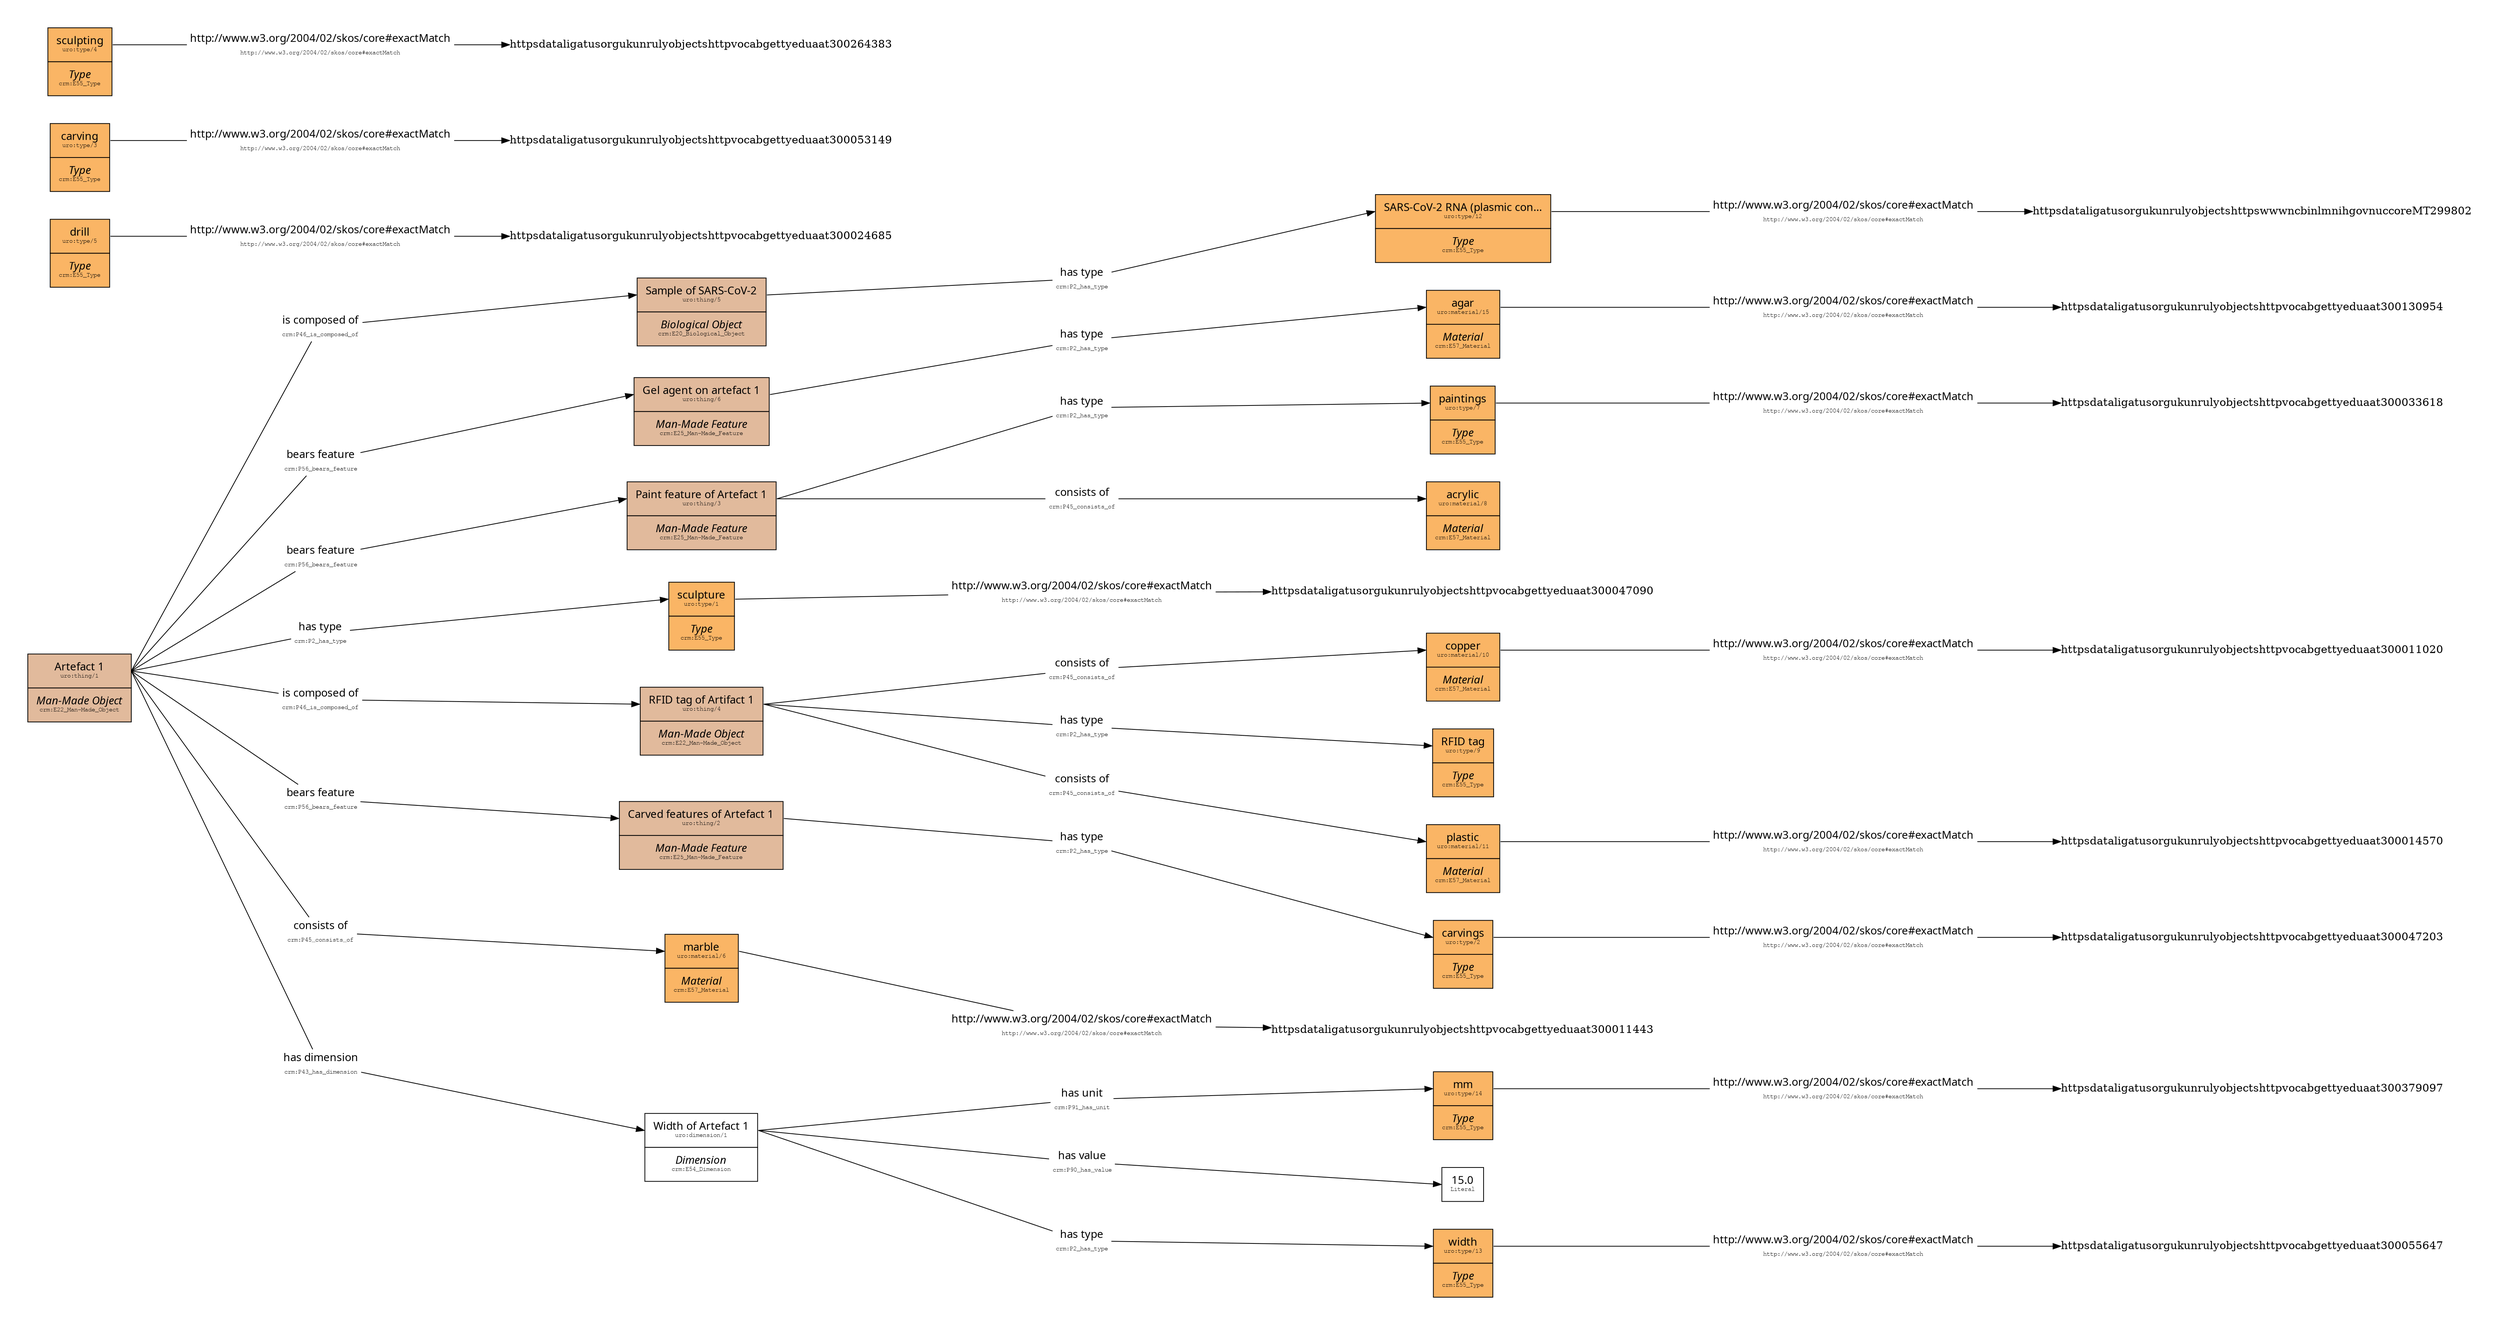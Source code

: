 // Unruly objects graph
digraph {
	nodesep=0.5 pad=0.5 rankdir=LR ranksep=1 splines=line
	node [margin=0 penwidth=3.0 shape=none]
	httpsdataligatusorgukunrulyobjectsthing3httpwwwcidoccrmorgcidoccrmP2_has_typehttpsdataligatusorgukunrulyobjectstype7 [label=<<TABLE BORDER="0" CELLBORDER="0"><TR><TD BGCOLOR = "white"><FONT FACE="Ubuntu">has type</FONT></TD></TR><TR><TD BGCOLOR = "white"><FONT FACE="FreeMono" POINT-SIZE="8">crm:P2_has_type</FONT></TD></TR></TABLE>>]
	httpsdataligatusorgukunrulyobjectsthing3:instance:e -> httpsdataligatusorgukunrulyobjectsthing3httpwwwcidoccrmorgcidoccrmP2_has_typehttpsdataligatusorgukunrulyobjectstype7 [arrowhead=none]
	httpsdataligatusorgukunrulyobjectsthing3httpwwwcidoccrmorgcidoccrmP2_has_typehttpsdataligatusorgukunrulyobjectstype7 -> httpsdataligatusorgukunrulyobjectstype7:instance:w
	httpsdataligatusorgukunrulyobjectstype12 [label=<<TABLE BORDER="0" CELLBORDER="1" CELLSPACING="0">                    <TR><TD PORT="instance" CELLPADDING="10" bgcolor="#FAB565"><FONT FACE="Ubuntu">SARS-CoV-2 RNA (plasmic con...</FONT><BR /><FONT FACE="FreeMono" POINT-SIZE="8">uro:type/12</FONT></TD></TR>                    <TR><TD PORT="class" CELLPADDING="10" bgcolor="#FAB565"><FONT FACE="Ubuntu"><I>Type</I></FONT><BR /><FONT FACE="FreeMono" POINT-SIZE="8">crm:E55_Type</FONT></TD></TR>                    </TABLE>>]
	"httpsdataligatusorgukunrulyobjectstype1httpwwww3org200402skoscore#exactMatchhttpsdataligatusorgukunrulyobjectshttpvocabgettyeduaat300047090" [label=<<TABLE BORDER="0" CELLBORDER="0"><TR><TD BGCOLOR = "white"><FONT FACE="Ubuntu">http://www.w3.org/2004/02/skos/core#exactMatch</FONT></TD></TR><TR><TD BGCOLOR = "white"><FONT FACE="FreeMono" POINT-SIZE="8">http://www.w3.org/2004/02/skos/core#exactMatch</FONT></TD></TR></TABLE>>]
	httpsdataligatusorgukunrulyobjectstype1:instance:e -> "httpsdataligatusorgukunrulyobjectstype1httpwwww3org200402skoscore#exactMatchhttpsdataligatusorgukunrulyobjectshttpvocabgettyeduaat300047090" [arrowhead=none]
	"httpsdataligatusorgukunrulyobjectstype1httpwwww3org200402skoscore#exactMatchhttpsdataligatusorgukunrulyobjectshttpvocabgettyeduaat300047090" -> httpsdataligatusorgukunrulyobjectshttpvocabgettyeduaat300047090:instance:w
	httpsdataligatusorgukunrulyobjectsthing1httpwwwcidoccrmorgcidoccrmP46_is_composed_ofhttpsdataligatusorgukunrulyobjectsthing5 [label=<<TABLE BORDER="0" CELLBORDER="0"><TR><TD BGCOLOR = "white"><FONT FACE="Ubuntu">is composed of</FONT></TD></TR><TR><TD BGCOLOR = "white"><FONT FACE="FreeMono" POINT-SIZE="8">crm:P46_is_composed_of</FONT></TD></TR></TABLE>>]
	httpsdataligatusorgukunrulyobjectsthing1:instance:e -> httpsdataligatusorgukunrulyobjectsthing1httpwwwcidoccrmorgcidoccrmP46_is_composed_ofhttpsdataligatusorgukunrulyobjectsthing5 [arrowhead=none]
	httpsdataligatusorgukunrulyobjectsthing1httpwwwcidoccrmorgcidoccrmP46_is_composed_ofhttpsdataligatusorgukunrulyobjectsthing5 -> httpsdataligatusorgukunrulyobjectsthing5:instance:w
	httpsdataligatusorgukunrulyobjectsthing1httpwwwcidoccrmorgcidoccrmP56_bears_featurehttpsdataligatusorgukunrulyobjectsthing6 [label=<<TABLE BORDER="0" CELLBORDER="0"><TR><TD BGCOLOR = "white"><FONT FACE="Ubuntu">bears feature</FONT></TD></TR><TR><TD BGCOLOR = "white"><FONT FACE="FreeMono" POINT-SIZE="8">crm:P56_bears_feature</FONT></TD></TR></TABLE>>]
	httpsdataligatusorgukunrulyobjectsthing1:instance:e -> httpsdataligatusorgukunrulyobjectsthing1httpwwwcidoccrmorgcidoccrmP56_bears_featurehttpsdataligatusorgukunrulyobjectsthing6 [arrowhead=none]
	httpsdataligatusorgukunrulyobjectsthing1httpwwwcidoccrmorgcidoccrmP56_bears_featurehttpsdataligatusorgukunrulyobjectsthing6 -> httpsdataligatusorgukunrulyobjectsthing6:instance:w
	"httpsdataligatusorgukunrulyobjectstype2httpwwww3org200402skoscore#exactMatchhttpsdataligatusorgukunrulyobjectshttpvocabgettyeduaat300047203" [label=<<TABLE BORDER="0" CELLBORDER="0"><TR><TD BGCOLOR = "white"><FONT FACE="Ubuntu">http://www.w3.org/2004/02/skos/core#exactMatch</FONT></TD></TR><TR><TD BGCOLOR = "white"><FONT FACE="FreeMono" POINT-SIZE="8">http://www.w3.org/2004/02/skos/core#exactMatch</FONT></TD></TR></TABLE>>]
	httpsdataligatusorgukunrulyobjectstype2:instance:e -> "httpsdataligatusorgukunrulyobjectstype2httpwwww3org200402skoscore#exactMatchhttpsdataligatusorgukunrulyobjectshttpvocabgettyeduaat300047203" [arrowhead=none]
	"httpsdataligatusorgukunrulyobjectstype2httpwwww3org200402skoscore#exactMatchhttpsdataligatusorgukunrulyobjectshttpvocabgettyeduaat300047203" -> httpsdataligatusorgukunrulyobjectshttpvocabgettyeduaat300047203:instance:w
	httpsdataligatusorgukunrulyobjectstype14 [label=<<TABLE BORDER="0" CELLBORDER="1" CELLSPACING="0">                    <TR><TD PORT="instance" CELLPADDING="10" bgcolor="#FAB565"><FONT FACE="Ubuntu">mm</FONT><BR /><FONT FACE="FreeMono" POINT-SIZE="8">uro:type/14</FONT></TD></TR>                    <TR><TD PORT="class" CELLPADDING="10" bgcolor="#FAB565"><FONT FACE="Ubuntu"><I>Type</I></FONT><BR /><FONT FACE="FreeMono" POINT-SIZE="8">crm:E55_Type</FONT></TD></TR>                    </TABLE>>]
	httpsdataligatusorgukunrulyobjectsmaterial15 [label=<<TABLE BORDER="0" CELLBORDER="1" CELLSPACING="0">                    <TR><TD PORT="instance" CELLPADDING="10" bgcolor="#FAB565"><FONT FACE="Ubuntu">agar</FONT><BR /><FONT FACE="FreeMono" POINT-SIZE="8">uro:material/15</FONT></TD></TR>                    <TR><TD PORT="class" CELLPADDING="10" bgcolor="#FAB565"><FONT FACE="Ubuntu"><I>Material</I></FONT><BR /><FONT FACE="FreeMono" POINT-SIZE="8">crm:E57_Material</FONT></TD></TR>                    </TABLE>>]
	httpsdataligatusorgukunrulyobjectsdimension1httpwwwcidoccrmorgcidoccrmP91_has_unithttpsdataligatusorgukunrulyobjectstype14 [label=<<TABLE BORDER="0" CELLBORDER="0"><TR><TD BGCOLOR = "white"><FONT FACE="Ubuntu">has unit</FONT></TD></TR><TR><TD BGCOLOR = "white"><FONT FACE="FreeMono" POINT-SIZE="8">crm:P91_has_unit</FONT></TD></TR></TABLE>>]
	httpsdataligatusorgukunrulyobjectsdimension1:instance:e -> httpsdataligatusorgukunrulyobjectsdimension1httpwwwcidoccrmorgcidoccrmP91_has_unithttpsdataligatusorgukunrulyobjectstype14 [arrowhead=none]
	httpsdataligatusorgukunrulyobjectsdimension1httpwwwcidoccrmorgcidoccrmP91_has_unithttpsdataligatusorgukunrulyobjectstype14 -> httpsdataligatusorgukunrulyobjectstype14:instance:w
	httpsdataligatusorgukunrulyobjectstype5 [label=<<TABLE BORDER="0" CELLBORDER="1" CELLSPACING="0">                    <TR><TD PORT="instance" CELLPADDING="10" bgcolor="#FAB565"><FONT FACE="Ubuntu">drill</FONT><BR /><FONT FACE="FreeMono" POINT-SIZE="8">uro:type/5</FONT></TD></TR>                    <TR><TD PORT="class" CELLPADDING="10" bgcolor="#FAB565"><FONT FACE="Ubuntu"><I>Type</I></FONT><BR /><FONT FACE="FreeMono" POINT-SIZE="8">crm:E55_Type</FONT></TD></TR>                    </TABLE>>]
	httpsdataligatusorgukunrulyobjectsthing5httpwwwcidoccrmorgcidoccrmP2_has_typehttpsdataligatusorgukunrulyobjectstype12 [label=<<TABLE BORDER="0" CELLBORDER="0"><TR><TD BGCOLOR = "white"><FONT FACE="Ubuntu">has type</FONT></TD></TR><TR><TD BGCOLOR = "white"><FONT FACE="FreeMono" POINT-SIZE="8">crm:P2_has_type</FONT></TD></TR></TABLE>>]
	httpsdataligatusorgukunrulyobjectsthing5:instance:e -> httpsdataligatusorgukunrulyobjectsthing5httpwwwcidoccrmorgcidoccrmP2_has_typehttpsdataligatusorgukunrulyobjectstype12 [arrowhead=none]
	httpsdataligatusorgukunrulyobjectsthing5httpwwwcidoccrmorgcidoccrmP2_has_typehttpsdataligatusorgukunrulyobjectstype12 -> httpsdataligatusorgukunrulyobjectstype12:instance:w
	httpsdataligatusorgukunrulyobjectsthing1 [label=<<TABLE BORDER="0" CELLBORDER="1" CELLSPACING="0">                    <TR><TD PORT="instance" CELLPADDING="10" bgcolor="#E1BA9C"><FONT FACE="Ubuntu">Artefact 1</FONT><BR /><FONT FACE="FreeMono" POINT-SIZE="8">uro:thing/1</FONT></TD></TR>                    <TR><TD PORT="class" CELLPADDING="10" bgcolor="#E1BA9C"><FONT FACE="Ubuntu"><I>Man-Made Object</I></FONT><BR /><FONT FACE="FreeMono" POINT-SIZE="8">crm:E22_Man-Made_Object</FONT></TD></TR>                    </TABLE>>]
	httpsdataligatusorgukunrulyobjectsthing1httpwwwcidoccrmorgcidoccrmP56_bears_featurehttpsdataligatusorgukunrulyobjectsthing3 [label=<<TABLE BORDER="0" CELLBORDER="0"><TR><TD BGCOLOR = "white"><FONT FACE="Ubuntu">bears feature</FONT></TD></TR><TR><TD BGCOLOR = "white"><FONT FACE="FreeMono" POINT-SIZE="8">crm:P56_bears_feature</FONT></TD></TR></TABLE>>]
	httpsdataligatusorgukunrulyobjectsthing1:instance:e -> httpsdataligatusorgukunrulyobjectsthing1httpwwwcidoccrmorgcidoccrmP56_bears_featurehttpsdataligatusorgukunrulyobjectsthing3 [arrowhead=none]
	httpsdataligatusorgukunrulyobjectsthing1httpwwwcidoccrmorgcidoccrmP56_bears_featurehttpsdataligatusorgukunrulyobjectsthing3 -> httpsdataligatusorgukunrulyobjectsthing3:instance:w
	httpsdataligatusorgukunrulyobjectstype9 [label=<<TABLE BORDER="0" CELLBORDER="1" CELLSPACING="0">                    <TR><TD PORT="instance" CELLPADDING="10" bgcolor="#FAB565"><FONT FACE="Ubuntu">RFID tag</FONT><BR /><FONT FACE="FreeMono" POINT-SIZE="8">uro:type/9</FONT></TD></TR>                    <TR><TD PORT="class" CELLPADDING="10" bgcolor="#FAB565"><FONT FACE="Ubuntu"><I>Type</I></FONT><BR /><FONT FACE="FreeMono" POINT-SIZE="8">crm:E55_Type</FONT></TD></TR>                    </TABLE>>]
	httpsdataligatusorgukunrulyobjectsthing1httpwwwcidoccrmorgcidoccrmP2_has_typehttpsdataligatusorgukunrulyobjectstype1 [label=<<TABLE BORDER="0" CELLBORDER="0"><TR><TD BGCOLOR = "white"><FONT FACE="Ubuntu">has type</FONT></TD></TR><TR><TD BGCOLOR = "white"><FONT FACE="FreeMono" POINT-SIZE="8">crm:P2_has_type</FONT></TD></TR></TABLE>>]
	httpsdataligatusorgukunrulyobjectsthing1:instance:e -> httpsdataligatusorgukunrulyobjectsthing1httpwwwcidoccrmorgcidoccrmP2_has_typehttpsdataligatusorgukunrulyobjectstype1 [arrowhead=none]
	httpsdataligatusorgukunrulyobjectsthing1httpwwwcidoccrmorgcidoccrmP2_has_typehttpsdataligatusorgukunrulyobjectstype1 -> httpsdataligatusorgukunrulyobjectstype1:instance:w
	"httpsdataligatusorgukunrulyobjectsmaterial6httpwwww3org200402skoscore#exactMatchhttpsdataligatusorgukunrulyobjectshttpvocabgettyeduaat300011443" [label=<<TABLE BORDER="0" CELLBORDER="0"><TR><TD BGCOLOR = "white"><FONT FACE="Ubuntu">http://www.w3.org/2004/02/skos/core#exactMatch</FONT></TD></TR><TR><TD BGCOLOR = "white"><FONT FACE="FreeMono" POINT-SIZE="8">http://www.w3.org/2004/02/skos/core#exactMatch</FONT></TD></TR></TABLE>>]
	httpsdataligatusorgukunrulyobjectsmaterial6:instance:e -> "httpsdataligatusorgukunrulyobjectsmaterial6httpwwww3org200402skoscore#exactMatchhttpsdataligatusorgukunrulyobjectshttpvocabgettyeduaat300011443" [arrowhead=none]
	"httpsdataligatusorgukunrulyobjectsmaterial6httpwwww3org200402skoscore#exactMatchhttpsdataligatusorgukunrulyobjectshttpvocabgettyeduaat300011443" -> httpsdataligatusorgukunrulyobjectshttpvocabgettyeduaat300011443:instance:w
	httpsdataligatusorgukunrulyobjectsthing1httpwwwcidoccrmorgcidoccrmP46_is_composed_ofhttpsdataligatusorgukunrulyobjectsthing4 [label=<<TABLE BORDER="0" CELLBORDER="0"><TR><TD BGCOLOR = "white"><FONT FACE="Ubuntu">is composed of</FONT></TD></TR><TR><TD BGCOLOR = "white"><FONT FACE="FreeMono" POINT-SIZE="8">crm:P46_is_composed_of</FONT></TD></TR></TABLE>>]
	httpsdataligatusorgukunrulyobjectsthing1:instance:e -> httpsdataligatusorgukunrulyobjectsthing1httpwwwcidoccrmorgcidoccrmP46_is_composed_ofhttpsdataligatusorgukunrulyobjectsthing4 [arrowhead=none]
	httpsdataligatusorgukunrulyobjectsthing1httpwwwcidoccrmorgcidoccrmP46_is_composed_ofhttpsdataligatusorgukunrulyobjectsthing4 -> httpsdataligatusorgukunrulyobjectsthing4:instance:w
	httpsdataligatusorgukunrulyobjectsthing4httpwwwcidoccrmorgcidoccrmP45_consists_ofhttpsdataligatusorgukunrulyobjectsmaterial10 [label=<<TABLE BORDER="0" CELLBORDER="0"><TR><TD BGCOLOR = "white"><FONT FACE="Ubuntu">consists of</FONT></TD></TR><TR><TD BGCOLOR = "white"><FONT FACE="FreeMono" POINT-SIZE="8">crm:P45_consists_of</FONT></TD></TR></TABLE>>]
	httpsdataligatusorgukunrulyobjectsthing4:instance:e -> httpsdataligatusorgukunrulyobjectsthing4httpwwwcidoccrmorgcidoccrmP45_consists_ofhttpsdataligatusorgukunrulyobjectsmaterial10 [arrowhead=none]
	httpsdataligatusorgukunrulyobjectsthing4httpwwwcidoccrmorgcidoccrmP45_consists_ofhttpsdataligatusorgukunrulyobjectsmaterial10 -> httpsdataligatusorgukunrulyobjectsmaterial10:instance:w
	httpsdataligatusorgukunrulyobjectsthing3httpwwwcidoccrmorgcidoccrmP45_consists_ofhttpsdataligatusorgukunrulyobjectsmaterial8 [label=<<TABLE BORDER="0" CELLBORDER="0"><TR><TD BGCOLOR = "white"><FONT FACE="Ubuntu">consists of</FONT></TD></TR><TR><TD BGCOLOR = "white"><FONT FACE="FreeMono" POINT-SIZE="8">crm:P45_consists_of</FONT></TD></TR></TABLE>>]
	httpsdataligatusorgukunrulyobjectsthing3:instance:e -> httpsdataligatusorgukunrulyobjectsthing3httpwwwcidoccrmorgcidoccrmP45_consists_ofhttpsdataligatusorgukunrulyobjectsmaterial8 [arrowhead=none]
	httpsdataligatusorgukunrulyobjectsthing3httpwwwcidoccrmorgcidoccrmP45_consists_ofhttpsdataligatusorgukunrulyobjectsmaterial8 -> httpsdataligatusorgukunrulyobjectsmaterial8:instance:w
	"httpsdataligatusorgukunrulyobjectsmaterial11httpwwww3org200402skoscore#exactMatchhttpsdataligatusorgukunrulyobjectshttpvocabgettyeduaat300014570" [label=<<TABLE BORDER="0" CELLBORDER="0"><TR><TD BGCOLOR = "white"><FONT FACE="Ubuntu">http://www.w3.org/2004/02/skos/core#exactMatch</FONT></TD></TR><TR><TD BGCOLOR = "white"><FONT FACE="FreeMono" POINT-SIZE="8">http://www.w3.org/2004/02/skos/core#exactMatch</FONT></TD></TR></TABLE>>]
	httpsdataligatusorgukunrulyobjectsmaterial11:instance:e -> "httpsdataligatusorgukunrulyobjectsmaterial11httpwwww3org200402skoscore#exactMatchhttpsdataligatusorgukunrulyobjectshttpvocabgettyeduaat300014570" [arrowhead=none]
	"httpsdataligatusorgukunrulyobjectsmaterial11httpwwww3org200402skoscore#exactMatchhttpsdataligatusorgukunrulyobjectshttpvocabgettyeduaat300014570" -> httpsdataligatusorgukunrulyobjectshttpvocabgettyeduaat300014570:instance:w
	httpsdataligatusorgukunrulyobjectstype3 [label=<<TABLE BORDER="0" CELLBORDER="1" CELLSPACING="0">                    <TR><TD PORT="instance" CELLPADDING="10" bgcolor="#FAB565"><FONT FACE="Ubuntu">carving</FONT><BR /><FONT FACE="FreeMono" POINT-SIZE="8">uro:type/3</FONT></TD></TR>                    <TR><TD PORT="class" CELLPADDING="10" bgcolor="#FAB565"><FONT FACE="Ubuntu"><I>Type</I></FONT><BR /><FONT FACE="FreeMono" POINT-SIZE="8">crm:E55_Type</FONT></TD></TR>                    </TABLE>>]
	"httpsdataligatusorgukunrulyobjectstype3httpwwww3org200402skoscore#exactMatchhttpsdataligatusorgukunrulyobjectshttpvocabgettyeduaat300053149" [label=<<TABLE BORDER="0" CELLBORDER="0"><TR><TD BGCOLOR = "white"><FONT FACE="Ubuntu">http://www.w3.org/2004/02/skos/core#exactMatch</FONT></TD></TR><TR><TD BGCOLOR = "white"><FONT FACE="FreeMono" POINT-SIZE="8">http://www.w3.org/2004/02/skos/core#exactMatch</FONT></TD></TR></TABLE>>]
	httpsdataligatusorgukunrulyobjectstype3:instance:e -> "httpsdataligatusorgukunrulyobjectstype3httpwwww3org200402skoscore#exactMatchhttpsdataligatusorgukunrulyobjectshttpvocabgettyeduaat300053149" [arrowhead=none]
	"httpsdataligatusorgukunrulyobjectstype3httpwwww3org200402skoscore#exactMatchhttpsdataligatusorgukunrulyobjectshttpvocabgettyeduaat300053149" -> httpsdataligatusorgukunrulyobjectshttpvocabgettyeduaat300053149:instance:w
	httpsdataligatusorgukunrulyobjectstype2 [label=<<TABLE BORDER="0" CELLBORDER="1" CELLSPACING="0">                    <TR><TD PORT="instance" CELLPADDING="10" bgcolor="#FAB565"><FONT FACE="Ubuntu">carvings</FONT><BR /><FONT FACE="FreeMono" POINT-SIZE="8">uro:type/2</FONT></TD></TR>                    <TR><TD PORT="class" CELLPADDING="10" bgcolor="#FAB565"><FONT FACE="Ubuntu"><I>Type</I></FONT><BR /><FONT FACE="FreeMono" POINT-SIZE="8">crm:E55_Type</FONT></TD></TR>                    </TABLE>>]
	httpsdataligatusorgukunrulyobjectsmaterial10 [label=<<TABLE BORDER="0" CELLBORDER="1" CELLSPACING="0">                    <TR><TD PORT="instance" CELLPADDING="10" bgcolor="#FAB565"><FONT FACE="Ubuntu">copper</FONT><BR /><FONT FACE="FreeMono" POINT-SIZE="8">uro:material/10</FONT></TD></TR>                    <TR><TD PORT="class" CELLPADDING="10" bgcolor="#FAB565"><FONT FACE="Ubuntu"><I>Material</I></FONT><BR /><FONT FACE="FreeMono" POINT-SIZE="8">crm:E57_Material</FONT></TD></TR>                    </TABLE>>]
	httpsdataligatusorgukunrulyobjectsthing1httpwwwcidoccrmorgcidoccrmP56_bears_featurehttpsdataligatusorgukunrulyobjectsthing2 [label=<<TABLE BORDER="0" CELLBORDER="0"><TR><TD BGCOLOR = "white"><FONT FACE="Ubuntu">bears feature</FONT></TD></TR><TR><TD BGCOLOR = "white"><FONT FACE="FreeMono" POINT-SIZE="8">crm:P56_bears_feature</FONT></TD></TR></TABLE>>]
	httpsdataligatusorgukunrulyobjectsthing1:instance:e -> httpsdataligatusorgukunrulyobjectsthing1httpwwwcidoccrmorgcidoccrmP56_bears_featurehttpsdataligatusorgukunrulyobjectsthing2 [arrowhead=none]
	httpsdataligatusorgukunrulyobjectsthing1httpwwwcidoccrmorgcidoccrmP56_bears_featurehttpsdataligatusorgukunrulyobjectsthing2 -> httpsdataligatusorgukunrulyobjectsthing2:instance:w
	aa42e10861814c848ab006c3c2141db9 [label=<<TABLE BORDER="0" CELLBORDER="1" CELLSPACING="0">                        <TR><TD PORT="instance" CELLPADDING="10" bgcolor="white"><FONT FACE="Ubuntu">15.0</FONT><BR /><FONT FACE="FreeMono" POINT-SIZE="8">Literal</FONT></TD></TR>                        </TABLE>>]
	httpsdataligatusorgukunrulyobjectsdimension1httpwwwcidoccrmorgcidoccrmP90_has_valueaa42e10861814c848ab006c3c2141db9 [label=<<TABLE BORDER="0" CELLBORDER="0"><TR><TD BGCOLOR = "white"><FONT FACE="Ubuntu">has value</FONT></TD></TR><TR><TD BGCOLOR = "white"><FONT FACE="FreeMono" POINT-SIZE="8">crm:P90_has_value</FONT></TD></TR></TABLE>>]
	httpsdataligatusorgukunrulyobjectsdimension1:instance:e -> httpsdataligatusorgukunrulyobjectsdimension1httpwwwcidoccrmorgcidoccrmP90_has_valueaa42e10861814c848ab006c3c2141db9 [arrowhead=none]
	httpsdataligatusorgukunrulyobjectsdimension1httpwwwcidoccrmorgcidoccrmP90_has_valueaa42e10861814c848ab006c3c2141db9 -> aa42e10861814c848ab006c3c2141db9:instance:w
	httpsdataligatusorgukunrulyobjectstype1 [label=<<TABLE BORDER="0" CELLBORDER="1" CELLSPACING="0">                    <TR><TD PORT="instance" CELLPADDING="10" bgcolor="#FAB565"><FONT FACE="Ubuntu">sculpture</FONT><BR /><FONT FACE="FreeMono" POINT-SIZE="8">uro:type/1</FONT></TD></TR>                    <TR><TD PORT="class" CELLPADDING="10" bgcolor="#FAB565"><FONT FACE="Ubuntu"><I>Type</I></FONT><BR /><FONT FACE="FreeMono" POINT-SIZE="8">crm:E55_Type</FONT></TD></TR>                    </TABLE>>]
	httpsdataligatusorgukunrulyobjectstype13 [label=<<TABLE BORDER="0" CELLBORDER="1" CELLSPACING="0">                    <TR><TD PORT="instance" CELLPADDING="10" bgcolor="#FAB565"><FONT FACE="Ubuntu">width</FONT><BR /><FONT FACE="FreeMono" POINT-SIZE="8">uro:type/13</FONT></TD></TR>                    <TR><TD PORT="class" CELLPADDING="10" bgcolor="#FAB565"><FONT FACE="Ubuntu"><I>Type</I></FONT><BR /><FONT FACE="FreeMono" POINT-SIZE="8">crm:E55_Type</FONT></TD></TR>                    </TABLE>>]
	"httpsdataligatusorgukunrulyobjectstype5httpwwww3org200402skoscore#exactMatchhttpsdataligatusorgukunrulyobjectshttpvocabgettyeduaat300024685" [label=<<TABLE BORDER="0" CELLBORDER="0"><TR><TD BGCOLOR = "white"><FONT FACE="Ubuntu">http://www.w3.org/2004/02/skos/core#exactMatch</FONT></TD></TR><TR><TD BGCOLOR = "white"><FONT FACE="FreeMono" POINT-SIZE="8">http://www.w3.org/2004/02/skos/core#exactMatch</FONT></TD></TR></TABLE>>]
	httpsdataligatusorgukunrulyobjectstype5:instance:e -> "httpsdataligatusorgukunrulyobjectstype5httpwwww3org200402skoscore#exactMatchhttpsdataligatusorgukunrulyobjectshttpvocabgettyeduaat300024685" [arrowhead=none]
	"httpsdataligatusorgukunrulyobjectstype5httpwwww3org200402skoscore#exactMatchhttpsdataligatusorgukunrulyobjectshttpvocabgettyeduaat300024685" -> httpsdataligatusorgukunrulyobjectshttpvocabgettyeduaat300024685:instance:w
	httpsdataligatusorgukunrulyobjectsthing1httpwwwcidoccrmorgcidoccrmP45_consists_ofhttpsdataligatusorgukunrulyobjectsmaterial6 [label=<<TABLE BORDER="0" CELLBORDER="0"><TR><TD BGCOLOR = "white"><FONT FACE="Ubuntu">consists of</FONT></TD></TR><TR><TD BGCOLOR = "white"><FONT FACE="FreeMono" POINT-SIZE="8">crm:P45_consists_of</FONT></TD></TR></TABLE>>]
	httpsdataligatusorgukunrulyobjectsthing1:instance:e -> httpsdataligatusorgukunrulyobjectsthing1httpwwwcidoccrmorgcidoccrmP45_consists_ofhttpsdataligatusorgukunrulyobjectsmaterial6 [arrowhead=none]
	httpsdataligatusorgukunrulyobjectsthing1httpwwwcidoccrmorgcidoccrmP45_consists_ofhttpsdataligatusorgukunrulyobjectsmaterial6 -> httpsdataligatusorgukunrulyobjectsmaterial6:instance:w
	httpsdataligatusorgukunrulyobjectsthing6httpwwwcidoccrmorgcidoccrmP2_has_typehttpsdataligatusorgukunrulyobjectsmaterial15 [label=<<TABLE BORDER="0" CELLBORDER="0"><TR><TD BGCOLOR = "white"><FONT FACE="Ubuntu">has type</FONT></TD></TR><TR><TD BGCOLOR = "white"><FONT FACE="FreeMono" POINT-SIZE="8">crm:P2_has_type</FONT></TD></TR></TABLE>>]
	httpsdataligatusorgukunrulyobjectsthing6:instance:e -> httpsdataligatusorgukunrulyobjectsthing6httpwwwcidoccrmorgcidoccrmP2_has_typehttpsdataligatusorgukunrulyobjectsmaterial15 [arrowhead=none]
	httpsdataligatusorgukunrulyobjectsthing6httpwwwcidoccrmorgcidoccrmP2_has_typehttpsdataligatusorgukunrulyobjectsmaterial15 -> httpsdataligatusorgukunrulyobjectsmaterial15:instance:w
	httpsdataligatusorgukunrulyobjectsthing1httpwwwcidoccrmorgcidoccrmP43_has_dimensionhttpsdataligatusorgukunrulyobjectsdimension1 [label=<<TABLE BORDER="0" CELLBORDER="0"><TR><TD BGCOLOR = "white"><FONT FACE="Ubuntu">has dimension</FONT></TD></TR><TR><TD BGCOLOR = "white"><FONT FACE="FreeMono" POINT-SIZE="8">crm:P43_has_dimension</FONT></TD></TR></TABLE>>]
	httpsdataligatusorgukunrulyobjectsthing1:instance:e -> httpsdataligatusorgukunrulyobjectsthing1httpwwwcidoccrmorgcidoccrmP43_has_dimensionhttpsdataligatusorgukunrulyobjectsdimension1 [arrowhead=none]
	httpsdataligatusorgukunrulyobjectsthing1httpwwwcidoccrmorgcidoccrmP43_has_dimensionhttpsdataligatusorgukunrulyobjectsdimension1 -> httpsdataligatusorgukunrulyobjectsdimension1:instance:w
	httpsdataligatusorgukunrulyobjectsmaterial11 [label=<<TABLE BORDER="0" CELLBORDER="1" CELLSPACING="0">                    <TR><TD PORT="instance" CELLPADDING="10" bgcolor="#FAB565"><FONT FACE="Ubuntu">plastic</FONT><BR /><FONT FACE="FreeMono" POINT-SIZE="8">uro:material/11</FONT></TD></TR>                    <TR><TD PORT="class" CELLPADDING="10" bgcolor="#FAB565"><FONT FACE="Ubuntu"><I>Material</I></FONT><BR /><FONT FACE="FreeMono" POINT-SIZE="8">crm:E57_Material</FONT></TD></TR>                    </TABLE>>]
	httpsdataligatusorgukunrulyobjectsthing3 [label=<<TABLE BORDER="0" CELLBORDER="1" CELLSPACING="0">                    <TR><TD PORT="instance" CELLPADDING="10" bgcolor="#E1BA9C"><FONT FACE="Ubuntu">Paint feature of Artefact 1</FONT><BR /><FONT FACE="FreeMono" POINT-SIZE="8">uro:thing/3</FONT></TD></TR>                    <TR><TD PORT="class" CELLPADDING="10" bgcolor="#E1BA9C"><FONT FACE="Ubuntu"><I>Man-Made Feature</I></FONT><BR /><FONT FACE="FreeMono" POINT-SIZE="8">crm:E25_Man-Made_Feature</FONT></TD></TR>                    </TABLE>>]
	httpsdataligatusorgukunrulyobjectsthing4httpwwwcidoccrmorgcidoccrmP2_has_typehttpsdataligatusorgukunrulyobjectstype9 [label=<<TABLE BORDER="0" CELLBORDER="0"><TR><TD BGCOLOR = "white"><FONT FACE="Ubuntu">has type</FONT></TD></TR><TR><TD BGCOLOR = "white"><FONT FACE="FreeMono" POINT-SIZE="8">crm:P2_has_type</FONT></TD></TR></TABLE>>]
	httpsdataligatusorgukunrulyobjectsthing4:instance:e -> httpsdataligatusorgukunrulyobjectsthing4httpwwwcidoccrmorgcidoccrmP2_has_typehttpsdataligatusorgukunrulyobjectstype9 [arrowhead=none]
	httpsdataligatusorgukunrulyobjectsthing4httpwwwcidoccrmorgcidoccrmP2_has_typehttpsdataligatusorgukunrulyobjectstype9 -> httpsdataligatusorgukunrulyobjectstype9:instance:w
	"httpsdataligatusorgukunrulyobjectsmaterial10httpwwww3org200402skoscore#exactMatchhttpsdataligatusorgukunrulyobjectshttpvocabgettyeduaat300011020" [label=<<TABLE BORDER="0" CELLBORDER="0"><TR><TD BGCOLOR = "white"><FONT FACE="Ubuntu">http://www.w3.org/2004/02/skos/core#exactMatch</FONT></TD></TR><TR><TD BGCOLOR = "white"><FONT FACE="FreeMono" POINT-SIZE="8">http://www.w3.org/2004/02/skos/core#exactMatch</FONT></TD></TR></TABLE>>]
	httpsdataligatusorgukunrulyobjectsmaterial10:instance:e -> "httpsdataligatusorgukunrulyobjectsmaterial10httpwwww3org200402skoscore#exactMatchhttpsdataligatusorgukunrulyobjectshttpvocabgettyeduaat300011020" [arrowhead=none]
	"httpsdataligatusorgukunrulyobjectsmaterial10httpwwww3org200402skoscore#exactMatchhttpsdataligatusorgukunrulyobjectshttpvocabgettyeduaat300011020" -> httpsdataligatusorgukunrulyobjectshttpvocabgettyeduaat300011020:instance:w
	httpsdataligatusorgukunrulyobjectsthing5 [label=<<TABLE BORDER="0" CELLBORDER="1" CELLSPACING="0">                    <TR><TD PORT="instance" CELLPADDING="10" bgcolor="#E1BA9C"><FONT FACE="Ubuntu">Sample of SARS-CoV-2</FONT><BR /><FONT FACE="FreeMono" POINT-SIZE="8">uro:thing/5</FONT></TD></TR>                    <TR><TD PORT="class" CELLPADDING="10" bgcolor="#E1BA9C"><FONT FACE="Ubuntu"><I>Biological Object</I></FONT><BR /><FONT FACE="FreeMono" POINT-SIZE="8">crm:E20_Biological_Object</FONT></TD></TR>                    </TABLE>>]
	httpsdataligatusorgukunrulyobjectsthing2httpwwwcidoccrmorgcidoccrmP2_has_typehttpsdataligatusorgukunrulyobjectstype2 [label=<<TABLE BORDER="0" CELLBORDER="0"><TR><TD BGCOLOR = "white"><FONT FACE="Ubuntu">has type</FONT></TD></TR><TR><TD BGCOLOR = "white"><FONT FACE="FreeMono" POINT-SIZE="8">crm:P2_has_type</FONT></TD></TR></TABLE>>]
	httpsdataligatusorgukunrulyobjectsthing2:instance:e -> httpsdataligatusorgukunrulyobjectsthing2httpwwwcidoccrmorgcidoccrmP2_has_typehttpsdataligatusorgukunrulyobjectstype2 [arrowhead=none]
	httpsdataligatusorgukunrulyobjectsthing2httpwwwcidoccrmorgcidoccrmP2_has_typehttpsdataligatusorgukunrulyobjectstype2 -> httpsdataligatusorgukunrulyobjectstype2:instance:w
	httpsdataligatusorgukunrulyobjectsmaterial8 [label=<<TABLE BORDER="0" CELLBORDER="1" CELLSPACING="0">                    <TR><TD PORT="instance" CELLPADDING="10" bgcolor="#FAB565"><FONT FACE="Ubuntu">acrylic</FONT><BR /><FONT FACE="FreeMono" POINT-SIZE="8">uro:material/8</FONT></TD></TR>                    <TR><TD PORT="class" CELLPADDING="10" bgcolor="#FAB565"><FONT FACE="Ubuntu"><I>Material</I></FONT><BR /><FONT FACE="FreeMono" POINT-SIZE="8">crm:E57_Material</FONT></TD></TR>                    </TABLE>>]
	"httpsdataligatusorgukunrulyobjectstype14httpwwww3org200402skoscore#exactMatchhttpsdataligatusorgukunrulyobjectshttpvocabgettyeduaat300379097" [label=<<TABLE BORDER="0" CELLBORDER="0"><TR><TD BGCOLOR = "white"><FONT FACE="Ubuntu">http://www.w3.org/2004/02/skos/core#exactMatch</FONT></TD></TR><TR><TD BGCOLOR = "white"><FONT FACE="FreeMono" POINT-SIZE="8">http://www.w3.org/2004/02/skos/core#exactMatch</FONT></TD></TR></TABLE>>]
	httpsdataligatusorgukunrulyobjectstype14:instance:e -> "httpsdataligatusorgukunrulyobjectstype14httpwwww3org200402skoscore#exactMatchhttpsdataligatusorgukunrulyobjectshttpvocabgettyeduaat300379097" [arrowhead=none]
	"httpsdataligatusorgukunrulyobjectstype14httpwwww3org200402skoscore#exactMatchhttpsdataligatusorgukunrulyobjectshttpvocabgettyeduaat300379097" -> httpsdataligatusorgukunrulyobjectshttpvocabgettyeduaat300379097:instance:w
	"httpsdataligatusorgukunrulyobjectstype4httpwwww3org200402skoscore#exactMatchhttpsdataligatusorgukunrulyobjectshttpvocabgettyeduaat300264383" [label=<<TABLE BORDER="0" CELLBORDER="0"><TR><TD BGCOLOR = "white"><FONT FACE="Ubuntu">http://www.w3.org/2004/02/skos/core#exactMatch</FONT></TD></TR><TR><TD BGCOLOR = "white"><FONT FACE="FreeMono" POINT-SIZE="8">http://www.w3.org/2004/02/skos/core#exactMatch</FONT></TD></TR></TABLE>>]
	httpsdataligatusorgukunrulyobjectstype4:instance:e -> "httpsdataligatusorgukunrulyobjectstype4httpwwww3org200402skoscore#exactMatchhttpsdataligatusorgukunrulyobjectshttpvocabgettyeduaat300264383" [arrowhead=none]
	"httpsdataligatusorgukunrulyobjectstype4httpwwww3org200402skoscore#exactMatchhttpsdataligatusorgukunrulyobjectshttpvocabgettyeduaat300264383" -> httpsdataligatusorgukunrulyobjectshttpvocabgettyeduaat300264383:instance:w
	httpsdataligatusorgukunrulyobjectsmaterial6 [label=<<TABLE BORDER="0" CELLBORDER="1" CELLSPACING="0">                    <TR><TD PORT="instance" CELLPADDING="10" bgcolor="#FAB565"><FONT FACE="Ubuntu">marble</FONT><BR /><FONT FACE="FreeMono" POINT-SIZE="8">uro:material/6</FONT></TD></TR>                    <TR><TD PORT="class" CELLPADDING="10" bgcolor="#FAB565"><FONT FACE="Ubuntu"><I>Material</I></FONT><BR /><FONT FACE="FreeMono" POINT-SIZE="8">crm:E57_Material</FONT></TD></TR>                    </TABLE>>]
	httpsdataligatusorgukunrulyobjectsthing6 [label=<<TABLE BORDER="0" CELLBORDER="1" CELLSPACING="0">                    <TR><TD PORT="instance" CELLPADDING="10" bgcolor="#E1BA9C"><FONT FACE="Ubuntu">Gel agent on artefact 1</FONT><BR /><FONT FACE="FreeMono" POINT-SIZE="8">uro:thing/6</FONT></TD></TR>                    <TR><TD PORT="class" CELLPADDING="10" bgcolor="#E1BA9C"><FONT FACE="Ubuntu"><I>Man-Made Feature</I></FONT><BR /><FONT FACE="FreeMono" POINT-SIZE="8">crm:E25_Man-Made_Feature</FONT></TD></TR>                    </TABLE>>]
	"httpsdataligatusorgukunrulyobjectsmaterial15httpwwww3org200402skoscore#exactMatchhttpsdataligatusorgukunrulyobjectshttpvocabgettyeduaat300130954" [label=<<TABLE BORDER="0" CELLBORDER="0"><TR><TD BGCOLOR = "white"><FONT FACE="Ubuntu">http://www.w3.org/2004/02/skos/core#exactMatch</FONT></TD></TR><TR><TD BGCOLOR = "white"><FONT FACE="FreeMono" POINT-SIZE="8">http://www.w3.org/2004/02/skos/core#exactMatch</FONT></TD></TR></TABLE>>]
	httpsdataligatusorgukunrulyobjectsmaterial15:instance:e -> "httpsdataligatusorgukunrulyobjectsmaterial15httpwwww3org200402skoscore#exactMatchhttpsdataligatusorgukunrulyobjectshttpvocabgettyeduaat300130954" [arrowhead=none]
	"httpsdataligatusorgukunrulyobjectsmaterial15httpwwww3org200402skoscore#exactMatchhttpsdataligatusorgukunrulyobjectshttpvocabgettyeduaat300130954" -> httpsdataligatusorgukunrulyobjectshttpvocabgettyeduaat300130954:instance:w
	httpsdataligatusorgukunrulyobjectsthing4httpwwwcidoccrmorgcidoccrmP45_consists_ofhttpsdataligatusorgukunrulyobjectsmaterial11 [label=<<TABLE BORDER="0" CELLBORDER="0"><TR><TD BGCOLOR = "white"><FONT FACE="Ubuntu">consists of</FONT></TD></TR><TR><TD BGCOLOR = "white"><FONT FACE="FreeMono" POINT-SIZE="8">crm:P45_consists_of</FONT></TD></TR></TABLE>>]
	httpsdataligatusorgukunrulyobjectsthing4:instance:e -> httpsdataligatusorgukunrulyobjectsthing4httpwwwcidoccrmorgcidoccrmP45_consists_ofhttpsdataligatusorgukunrulyobjectsmaterial11 [arrowhead=none]
	httpsdataligatusorgukunrulyobjectsthing4httpwwwcidoccrmorgcidoccrmP45_consists_ofhttpsdataligatusorgukunrulyobjectsmaterial11 -> httpsdataligatusorgukunrulyobjectsmaterial11:instance:w
	httpsdataligatusorgukunrulyobjectstype4 [label=<<TABLE BORDER="0" CELLBORDER="1" CELLSPACING="0">                    <TR><TD PORT="instance" CELLPADDING="10" bgcolor="#FAB565"><FONT FACE="Ubuntu">sculpting</FONT><BR /><FONT FACE="FreeMono" POINT-SIZE="8">uro:type/4</FONT></TD></TR>                    <TR><TD PORT="class" CELLPADDING="10" bgcolor="#FAB565"><FONT FACE="Ubuntu"><I>Type</I></FONT><BR /><FONT FACE="FreeMono" POINT-SIZE="8">crm:E55_Type</FONT></TD></TR>                    </TABLE>>]
	"httpsdataligatusorgukunrulyobjectstype12httpwwww3org200402skoscore#exactMatchhttpsdataligatusorgukunrulyobjectshttpswwwncbinlmnihgovnuccoreMT299802" [label=<<TABLE BORDER="0" CELLBORDER="0"><TR><TD BGCOLOR = "white"><FONT FACE="Ubuntu">http://www.w3.org/2004/02/skos/core#exactMatch</FONT></TD></TR><TR><TD BGCOLOR = "white"><FONT FACE="FreeMono" POINT-SIZE="8">http://www.w3.org/2004/02/skos/core#exactMatch</FONT></TD></TR></TABLE>>]
	httpsdataligatusorgukunrulyobjectstype12:instance:e -> "httpsdataligatusorgukunrulyobjectstype12httpwwww3org200402skoscore#exactMatchhttpsdataligatusorgukunrulyobjectshttpswwwncbinlmnihgovnuccoreMT299802" [arrowhead=none]
	"httpsdataligatusorgukunrulyobjectstype12httpwwww3org200402skoscore#exactMatchhttpsdataligatusorgukunrulyobjectshttpswwwncbinlmnihgovnuccoreMT299802" -> httpsdataligatusorgukunrulyobjectshttpswwwncbinlmnihgovnuccoreMT299802:instance:w
	httpsdataligatusorgukunrulyobjectsdimension1 [label=<<TABLE BORDER="0" CELLBORDER="1" CELLSPACING="0">                    <TR><TD PORT="instance" CELLPADDING="10" bgcolor="#ffffff"><FONT FACE="Ubuntu">Width of Artefact 1</FONT><BR /><FONT FACE="FreeMono" POINT-SIZE="8">uro:dimension/1</FONT></TD></TR>                    <TR><TD PORT="class" CELLPADDING="10" bgcolor="#ffffff"><FONT FACE="Ubuntu"><I>Dimension</I></FONT><BR /><FONT FACE="FreeMono" POINT-SIZE="8">crm:E54_Dimension</FONT></TD></TR>                    </TABLE>>]
	httpsdataligatusorgukunrulyobjectsthing4 [label=<<TABLE BORDER="0" CELLBORDER="1" CELLSPACING="0">                    <TR><TD PORT="instance" CELLPADDING="10" bgcolor="#E1BA9C"><FONT FACE="Ubuntu">RFID tag of Artifact 1</FONT><BR /><FONT FACE="FreeMono" POINT-SIZE="8">uro:thing/4</FONT></TD></TR>                    <TR><TD PORT="class" CELLPADDING="10" bgcolor="#E1BA9C"><FONT FACE="Ubuntu"><I>Man-Made Object</I></FONT><BR /><FONT FACE="FreeMono" POINT-SIZE="8">crm:E22_Man-Made_Object</FONT></TD></TR>                    </TABLE>>]
	"httpsdataligatusorgukunrulyobjectstype7httpwwww3org200402skoscore#exactMatchhttpsdataligatusorgukunrulyobjectshttpvocabgettyeduaat300033618" [label=<<TABLE BORDER="0" CELLBORDER="0"><TR><TD BGCOLOR = "white"><FONT FACE="Ubuntu">http://www.w3.org/2004/02/skos/core#exactMatch</FONT></TD></TR><TR><TD BGCOLOR = "white"><FONT FACE="FreeMono" POINT-SIZE="8">http://www.w3.org/2004/02/skos/core#exactMatch</FONT></TD></TR></TABLE>>]
	httpsdataligatusorgukunrulyobjectstype7:instance:e -> "httpsdataligatusorgukunrulyobjectstype7httpwwww3org200402skoscore#exactMatchhttpsdataligatusorgukunrulyobjectshttpvocabgettyeduaat300033618" [arrowhead=none]
	"httpsdataligatusorgukunrulyobjectstype7httpwwww3org200402skoscore#exactMatchhttpsdataligatusorgukunrulyobjectshttpvocabgettyeduaat300033618" -> httpsdataligatusorgukunrulyobjectshttpvocabgettyeduaat300033618:instance:w
	httpsdataligatusorgukunrulyobjectsthing2 [label=<<TABLE BORDER="0" CELLBORDER="1" CELLSPACING="0">                    <TR><TD PORT="instance" CELLPADDING="10" bgcolor="#E1BA9C"><FONT FACE="Ubuntu">Carved features of Artefact 1</FONT><BR /><FONT FACE="FreeMono" POINT-SIZE="8">uro:thing/2</FONT></TD></TR>                    <TR><TD PORT="class" CELLPADDING="10" bgcolor="#E1BA9C"><FONT FACE="Ubuntu"><I>Man-Made Feature</I></FONT><BR /><FONT FACE="FreeMono" POINT-SIZE="8">crm:E25_Man-Made_Feature</FONT></TD></TR>                    </TABLE>>]
	httpsdataligatusorgukunrulyobjectstype7 [label=<<TABLE BORDER="0" CELLBORDER="1" CELLSPACING="0">                    <TR><TD PORT="instance" CELLPADDING="10" bgcolor="#FAB565"><FONT FACE="Ubuntu">paintings</FONT><BR /><FONT FACE="FreeMono" POINT-SIZE="8">uro:type/7</FONT></TD></TR>                    <TR><TD PORT="class" CELLPADDING="10" bgcolor="#FAB565"><FONT FACE="Ubuntu"><I>Type</I></FONT><BR /><FONT FACE="FreeMono" POINT-SIZE="8">crm:E55_Type</FONT></TD></TR>                    </TABLE>>]
	"httpsdataligatusorgukunrulyobjectstype13httpwwww3org200402skoscore#exactMatchhttpsdataligatusorgukunrulyobjectshttpvocabgettyeduaat300055647" [label=<<TABLE BORDER="0" CELLBORDER="0"><TR><TD BGCOLOR = "white"><FONT FACE="Ubuntu">http://www.w3.org/2004/02/skos/core#exactMatch</FONT></TD></TR><TR><TD BGCOLOR = "white"><FONT FACE="FreeMono" POINT-SIZE="8">http://www.w3.org/2004/02/skos/core#exactMatch</FONT></TD></TR></TABLE>>]
	httpsdataligatusorgukunrulyobjectstype13:instance:e -> "httpsdataligatusorgukunrulyobjectstype13httpwwww3org200402skoscore#exactMatchhttpsdataligatusorgukunrulyobjectshttpvocabgettyeduaat300055647" [arrowhead=none]
	"httpsdataligatusorgukunrulyobjectstype13httpwwww3org200402skoscore#exactMatchhttpsdataligatusorgukunrulyobjectshttpvocabgettyeduaat300055647" -> httpsdataligatusorgukunrulyobjectshttpvocabgettyeduaat300055647:instance:w
	httpsdataligatusorgukunrulyobjectsdimension1httpwwwcidoccrmorgcidoccrmP2_has_typehttpsdataligatusorgukunrulyobjectstype13 [label=<<TABLE BORDER="0" CELLBORDER="0"><TR><TD BGCOLOR = "white"><FONT FACE="Ubuntu">has type</FONT></TD></TR><TR><TD BGCOLOR = "white"><FONT FACE="FreeMono" POINT-SIZE="8">crm:P2_has_type</FONT></TD></TR></TABLE>>]
	httpsdataligatusorgukunrulyobjectsdimension1:instance:e -> httpsdataligatusorgukunrulyobjectsdimension1httpwwwcidoccrmorgcidoccrmP2_has_typehttpsdataligatusorgukunrulyobjectstype13 [arrowhead=none]
	httpsdataligatusorgukunrulyobjectsdimension1httpwwwcidoccrmorgcidoccrmP2_has_typehttpsdataligatusorgukunrulyobjectstype13 -> httpsdataligatusorgukunrulyobjectstype13:instance:w
}
